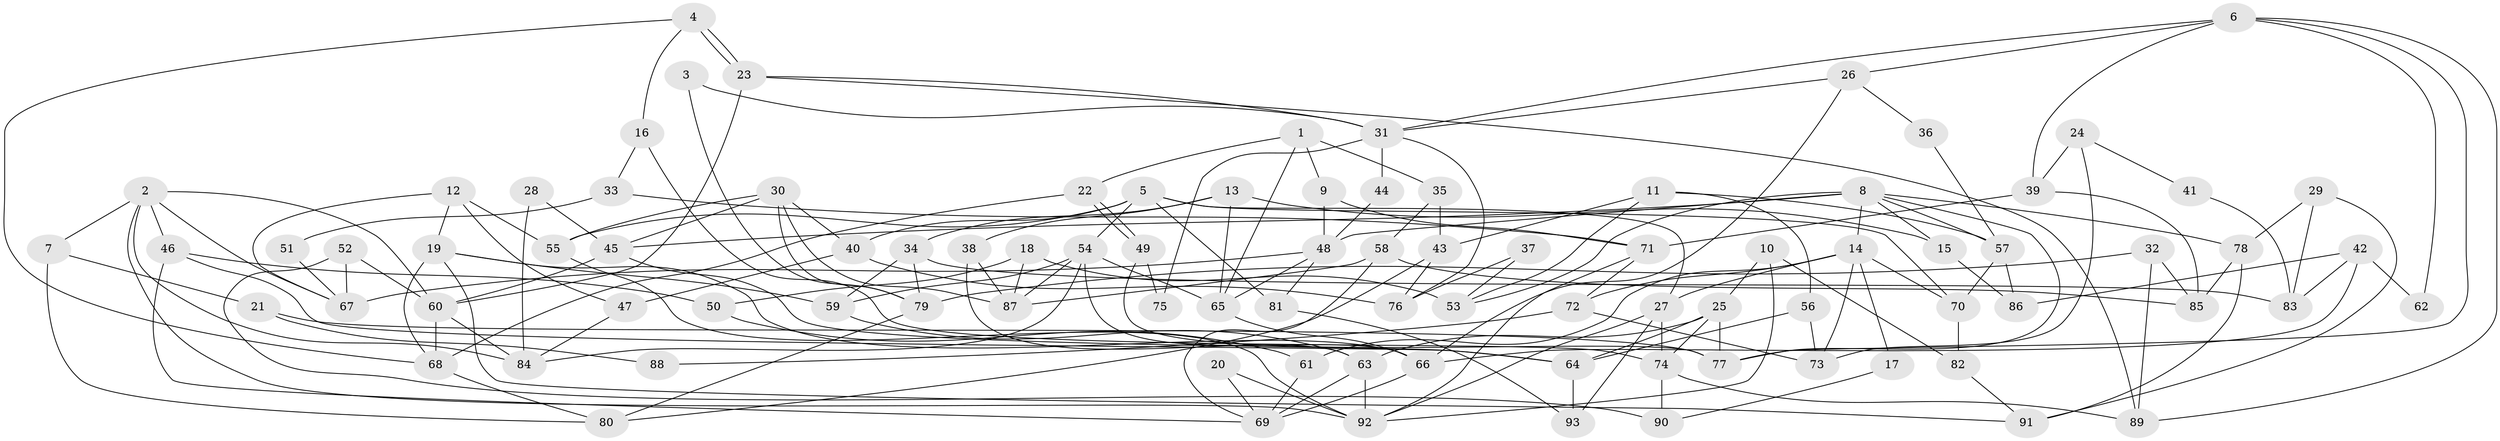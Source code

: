 // Generated by graph-tools (version 1.1) at 2025/50/03/09/25 03:50:01]
// undirected, 93 vertices, 186 edges
graph export_dot {
graph [start="1"]
  node [color=gray90,style=filled];
  1;
  2;
  3;
  4;
  5;
  6;
  7;
  8;
  9;
  10;
  11;
  12;
  13;
  14;
  15;
  16;
  17;
  18;
  19;
  20;
  21;
  22;
  23;
  24;
  25;
  26;
  27;
  28;
  29;
  30;
  31;
  32;
  33;
  34;
  35;
  36;
  37;
  38;
  39;
  40;
  41;
  42;
  43;
  44;
  45;
  46;
  47;
  48;
  49;
  50;
  51;
  52;
  53;
  54;
  55;
  56;
  57;
  58;
  59;
  60;
  61;
  62;
  63;
  64;
  65;
  66;
  67;
  68;
  69;
  70;
  71;
  72;
  73;
  74;
  75;
  76;
  77;
  78;
  79;
  80;
  81;
  82;
  83;
  84;
  85;
  86;
  87;
  88;
  89;
  90;
  91;
  92;
  93;
  1 -- 9;
  1 -- 22;
  1 -- 35;
  1 -- 65;
  2 -- 46;
  2 -- 84;
  2 -- 7;
  2 -- 60;
  2 -- 67;
  2 -- 92;
  3 -- 79;
  3 -- 31;
  4 -- 23;
  4 -- 23;
  4 -- 68;
  4 -- 16;
  5 -- 54;
  5 -- 70;
  5 -- 27;
  5 -- 40;
  5 -- 55;
  5 -- 81;
  6 -- 89;
  6 -- 26;
  6 -- 31;
  6 -- 39;
  6 -- 62;
  6 -- 77;
  7 -- 80;
  7 -- 21;
  8 -- 77;
  8 -- 48;
  8 -- 14;
  8 -- 15;
  8 -- 45;
  8 -- 53;
  8 -- 57;
  8 -- 78;
  9 -- 71;
  9 -- 48;
  10 -- 25;
  10 -- 92;
  10 -- 82;
  11 -- 57;
  11 -- 53;
  11 -- 43;
  11 -- 56;
  12 -- 55;
  12 -- 19;
  12 -- 47;
  12 -- 67;
  13 -- 15;
  13 -- 65;
  13 -- 34;
  13 -- 38;
  14 -- 27;
  14 -- 17;
  14 -- 61;
  14 -- 70;
  14 -- 72;
  14 -- 73;
  15 -- 86;
  16 -- 74;
  16 -- 33;
  17 -- 90;
  18 -- 87;
  18 -- 50;
  18 -- 53;
  19 -- 66;
  19 -- 68;
  19 -- 59;
  19 -- 91;
  20 -- 92;
  20 -- 69;
  21 -- 77;
  21 -- 88;
  22 -- 68;
  22 -- 49;
  22 -- 49;
  23 -- 60;
  23 -- 31;
  23 -- 89;
  24 -- 73;
  24 -- 39;
  24 -- 41;
  25 -- 64;
  25 -- 63;
  25 -- 74;
  25 -- 77;
  26 -- 66;
  26 -- 31;
  26 -- 36;
  27 -- 92;
  27 -- 74;
  27 -- 93;
  28 -- 45;
  28 -- 84;
  29 -- 91;
  29 -- 78;
  29 -- 83;
  30 -- 55;
  30 -- 45;
  30 -- 40;
  30 -- 79;
  30 -- 87;
  31 -- 44;
  31 -- 75;
  31 -- 76;
  32 -- 79;
  32 -- 89;
  32 -- 85;
  33 -- 71;
  33 -- 51;
  34 -- 59;
  34 -- 79;
  34 -- 83;
  35 -- 43;
  35 -- 58;
  36 -- 57;
  37 -- 53;
  37 -- 76;
  38 -- 63;
  38 -- 87;
  39 -- 85;
  39 -- 71;
  40 -- 47;
  40 -- 76;
  41 -- 83;
  42 -- 66;
  42 -- 83;
  42 -- 62;
  42 -- 86;
  43 -- 76;
  43 -- 80;
  44 -- 48;
  45 -- 60;
  45 -- 64;
  46 -- 64;
  46 -- 69;
  46 -- 50;
  47 -- 84;
  48 -- 67;
  48 -- 65;
  48 -- 81;
  49 -- 77;
  49 -- 75;
  50 -- 61;
  51 -- 67;
  52 -- 60;
  52 -- 67;
  52 -- 90;
  54 -- 59;
  54 -- 87;
  54 -- 65;
  54 -- 66;
  54 -- 84;
  55 -- 92;
  56 -- 64;
  56 -- 73;
  57 -- 70;
  57 -- 86;
  58 -- 87;
  58 -- 69;
  58 -- 85;
  59 -- 63;
  60 -- 84;
  60 -- 68;
  61 -- 69;
  63 -- 92;
  63 -- 69;
  64 -- 93;
  65 -- 66;
  66 -- 69;
  68 -- 80;
  70 -- 82;
  71 -- 72;
  71 -- 92;
  72 -- 73;
  72 -- 88;
  74 -- 89;
  74 -- 90;
  78 -- 85;
  78 -- 91;
  79 -- 80;
  81 -- 93;
  82 -- 91;
}
